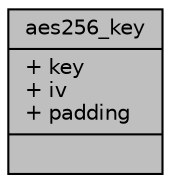 digraph "aes256_key"
{
 // INTERACTIVE_SVG=YES
 // LATEX_PDF_SIZE
  bgcolor="transparent";
  edge [fontname="Helvetica",fontsize="10",labelfontname="Helvetica",labelfontsize="10"];
  node [fontname="Helvetica",fontsize="10",shape=record];
  Node1 [label="{aes256_key\n|+ key\l+ iv\l+ padding\l|}",height=0.2,width=0.4,color="black", fillcolor="grey75", style="filled", fontcolor="black",tooltip=" "];
}
